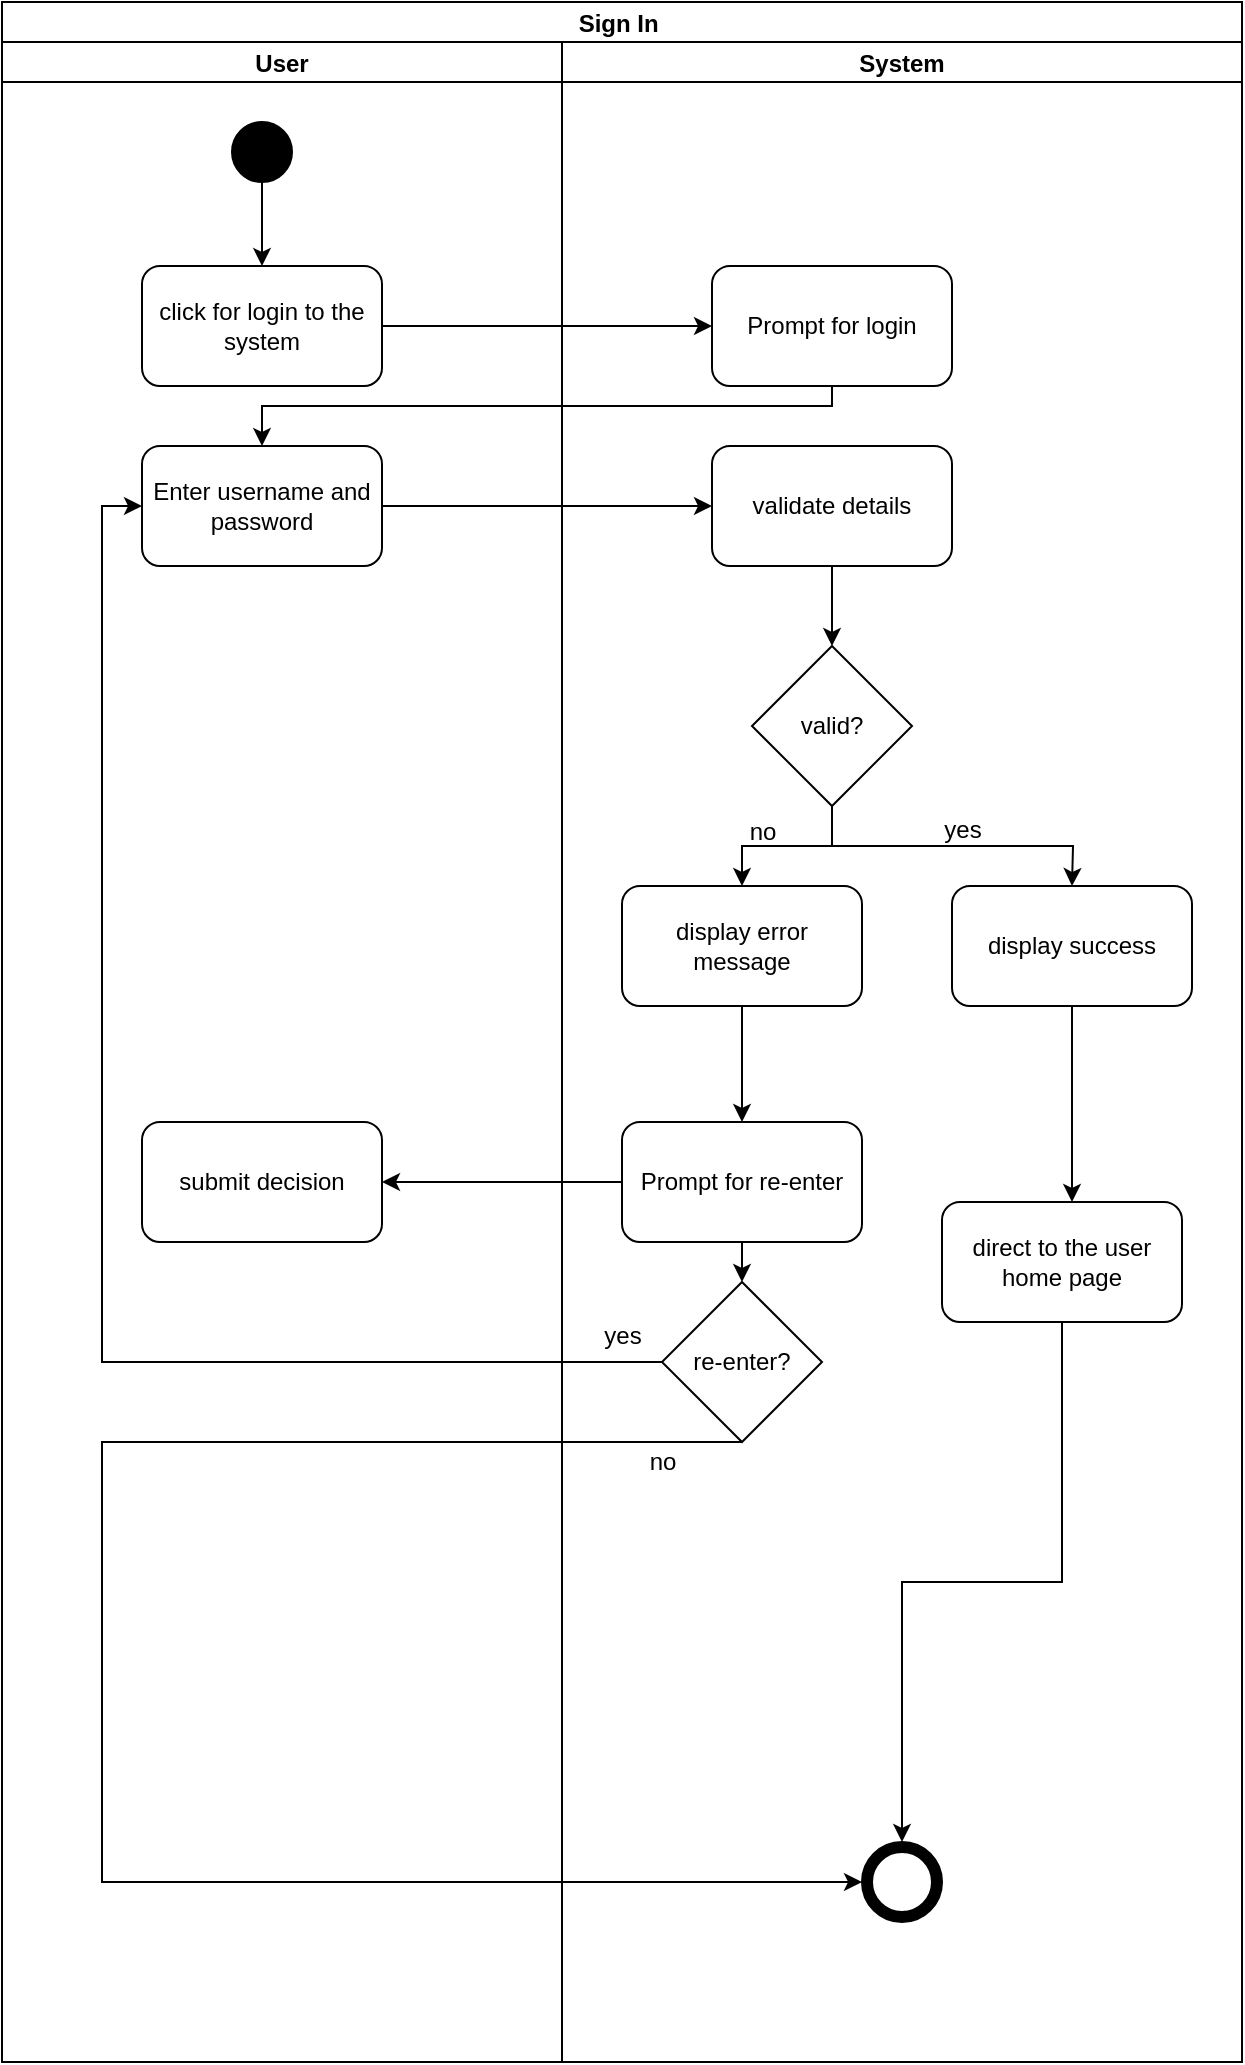 <mxfile>
    <diagram id="_gFV5FpjOeDn3R4akA5w" name="Page-1">
        <mxGraphModel dx="777" dy="1675" grid="0" gridSize="10" guides="1" tooltips="1" connect="1" arrows="1" fold="1" page="1" pageScale="1" pageWidth="850" pageHeight="1100" background="#ffffff" math="0" shadow="0">
            <root>
                <mxCell id="0"/>
                <mxCell id="1" parent="0"/>
                <mxCell id="2" value="Sign In " style="swimlane;childLayout=stackLayout;resizeParent=1;resizeParentMax=0;startSize=20;fillColor=none;" parent="1" vertex="1">
                    <mxGeometry x="210" y="-20" width="620" height="1030" as="geometry">
                        <mxRectangle x="220" y="60" width="60" height="20" as="alternateBounds"/>
                    </mxGeometry>
                </mxCell>
                <mxCell id="3" value="User" style="swimlane;startSize=20;" parent="2" vertex="1">
                    <mxGeometry y="20" width="280" height="1010" as="geometry"/>
                </mxCell>
                <mxCell id="6" value="click for login to the system" style="rounded=1;whiteSpace=wrap;html=1;fillColor=none;" parent="3" vertex="1">
                    <mxGeometry x="70" y="112" width="120" height="60" as="geometry"/>
                </mxCell>
                <mxCell id="8" value="Enter username and password" style="rounded=1;whiteSpace=wrap;html=1;fillColor=none;" parent="3" vertex="1">
                    <mxGeometry x="70" y="202" width="120" height="60" as="geometry"/>
                </mxCell>
                <mxCell id="26" value="submit decision" style="rounded=1;whiteSpace=wrap;html=1;fillColor=none;" parent="3" vertex="1">
                    <mxGeometry x="70" y="540" width="120" height="60" as="geometry"/>
                </mxCell>
                <mxCell id="34" style="edgeStyle=orthogonalEdgeStyle;rounded=0;orthogonalLoop=1;jettySize=auto;html=1;exitX=0.5;exitY=1;exitDx=0;exitDy=0;entryX=0.5;entryY=0;entryDx=0;entryDy=0;" parent="3" source="33" target="6" edge="1">
                    <mxGeometry relative="1" as="geometry"/>
                </mxCell>
                <mxCell id="33" value="" style="ellipse;whiteSpace=wrap;html=1;aspect=fixed;fillColor=#000000;" parent="3" vertex="1">
                    <mxGeometry x="115" y="40" width="30" height="30" as="geometry"/>
                </mxCell>
                <mxCell id="13" style="edgeStyle=orthogonalEdgeStyle;rounded=0;orthogonalLoop=1;jettySize=auto;html=1;exitX=1;exitY=0.5;exitDx=0;exitDy=0;entryX=0;entryY=0.5;entryDx=0;entryDy=0;" parent="2" source="6" target="7" edge="1">
                    <mxGeometry relative="1" as="geometry"/>
                </mxCell>
                <mxCell id="14" style="edgeStyle=orthogonalEdgeStyle;rounded=0;orthogonalLoop=1;jettySize=auto;html=1;exitX=0.5;exitY=1;exitDx=0;exitDy=0;entryX=0.5;entryY=0;entryDx=0;entryDy=0;" parent="2" source="7" target="8" edge="1">
                    <mxGeometry relative="1" as="geometry">
                        <Array as="points">
                            <mxPoint x="415" y="202"/>
                            <mxPoint x="130" y="202"/>
                        </Array>
                    </mxGeometry>
                </mxCell>
                <mxCell id="15" style="edgeStyle=orthogonalEdgeStyle;rounded=0;orthogonalLoop=1;jettySize=auto;html=1;exitX=1;exitY=0.5;exitDx=0;exitDy=0;entryX=0;entryY=0.5;entryDx=0;entryDy=0;" parent="2" source="8" target="9" edge="1">
                    <mxGeometry relative="1" as="geometry"/>
                </mxCell>
                <mxCell id="4" value="System" style="swimlane;startSize=20;" parent="2" vertex="1">
                    <mxGeometry x="280" y="20" width="340" height="1010" as="geometry"/>
                </mxCell>
                <mxCell id="7" value="Prompt for login" style="rounded=1;whiteSpace=wrap;html=1;fillColor=none;" parent="4" vertex="1">
                    <mxGeometry x="75" y="112" width="120" height="60" as="geometry"/>
                </mxCell>
                <mxCell id="16" style="edgeStyle=orthogonalEdgeStyle;rounded=0;orthogonalLoop=1;jettySize=auto;html=1;exitX=0.5;exitY=1;exitDx=0;exitDy=0;entryX=0.5;entryY=0;entryDx=0;entryDy=0;" parent="4" source="9" target="10" edge="1">
                    <mxGeometry relative="1" as="geometry"/>
                </mxCell>
                <mxCell id="9" value="validate details" style="rounded=1;whiteSpace=wrap;html=1;fillColor=none;" parent="4" vertex="1">
                    <mxGeometry x="75" y="202" width="120" height="60" as="geometry"/>
                </mxCell>
                <mxCell id="17" style="edgeStyle=orthogonalEdgeStyle;rounded=0;orthogonalLoop=1;jettySize=auto;html=1;exitX=0.5;exitY=1;exitDx=0;exitDy=0;entryX=0.5;entryY=0;entryDx=0;entryDy=0;" parent="4" source="10" target="11" edge="1">
                    <mxGeometry relative="1" as="geometry"/>
                </mxCell>
                <mxCell id="18" style="edgeStyle=orthogonalEdgeStyle;rounded=0;orthogonalLoop=1;jettySize=auto;html=1;exitX=0.5;exitY=1;exitDx=0;exitDy=0;entryX=0.5;entryY=0;entryDx=0;entryDy=0;" parent="4" source="10" edge="1">
                    <mxGeometry relative="1" as="geometry">
                        <mxPoint x="255" y="422" as="targetPoint"/>
                    </mxGeometry>
                </mxCell>
                <mxCell id="10" value="valid?" style="rhombus;whiteSpace=wrap;html=1;fillColor=none;" parent="4" vertex="1">
                    <mxGeometry x="95" y="302" width="80" height="80" as="geometry"/>
                </mxCell>
                <mxCell id="27" style="edgeStyle=orthogonalEdgeStyle;rounded=0;orthogonalLoop=1;jettySize=auto;html=1;exitX=0.5;exitY=1;exitDx=0;exitDy=0;entryX=0.5;entryY=0;entryDx=0;entryDy=0;" parent="4" source="11" target="25" edge="1">
                    <mxGeometry relative="1" as="geometry"/>
                </mxCell>
                <mxCell id="11" value="display error message" style="rounded=1;whiteSpace=wrap;html=1;fillColor=none;" parent="4" vertex="1">
                    <mxGeometry x="30" y="422" width="120" height="60" as="geometry"/>
                </mxCell>
                <mxCell id="43" style="edgeStyle=orthogonalEdgeStyle;rounded=0;orthogonalLoop=1;jettySize=auto;html=1;exitX=0.5;exitY=1;exitDx=0;exitDy=0;entryX=0.5;entryY=0;entryDx=0;entryDy=0;" parent="4" source="44" target="39" edge="1">
                    <mxGeometry relative="1" as="geometry"/>
                </mxCell>
                <mxCell id="45" style="edgeStyle=orthogonalEdgeStyle;rounded=0;orthogonalLoop=1;jettySize=auto;html=1;exitX=0.5;exitY=1;exitDx=0;exitDy=0;" parent="4" source="20" edge="1">
                    <mxGeometry relative="1" as="geometry">
                        <mxPoint x="255" y="580" as="targetPoint"/>
                    </mxGeometry>
                </mxCell>
                <mxCell id="20" value="display success" style="rounded=1;whiteSpace=wrap;html=1;fillColor=none;" parent="4" vertex="1">
                    <mxGeometry x="195" y="422" width="120" height="60" as="geometry"/>
                </mxCell>
                <mxCell id="30" style="edgeStyle=orthogonalEdgeStyle;rounded=0;orthogonalLoop=1;jettySize=auto;html=1;exitX=0.5;exitY=1;exitDx=0;exitDy=0;entryX=0.5;entryY=0;entryDx=0;entryDy=0;" parent="4" source="25" target="29" edge="1">
                    <mxGeometry relative="1" as="geometry"/>
                </mxCell>
                <mxCell id="25" value="Prompt for re-enter&lt;span style=&quot;color: rgba(0 , 0 , 0 , 0) ; font-family: monospace ; font-size: 0px&quot;&gt;%3CmxGraphModel%3E%3Croot%3E%3CmxCell%20id%3D%220%22%2F%3E%3CmxCell%20id%3D%221%22%20parent%3D%220%22%2F%3E%3CmxCell%20id%3D%222%22%20value%3D%22click%20for%20sign%20Up%20tho%20the%20system%22%20style%3D%22rounded%3D1%3BwhiteSpace%3Dwrap%3Bhtml%3D1%3BfillColor%3Dnone%3B%22%20vertex%3D%221%22%20parent%3D%221%22%3E%3CmxGeometry%20x%3D%22280%22%20y%3D%22110%22%20width%3D%22120%22%20height%3D%2260%22%20as%3D%22geometry%22%2F%3E%3C%2FmxCell%3E%3C%2Froot%3E%3C%2FmxGraphModel%3E&lt;/span&gt;" style="rounded=1;whiteSpace=wrap;html=1;fillColor=none;" parent="4" vertex="1">
                    <mxGeometry x="30" y="540" width="120" height="60" as="geometry"/>
                </mxCell>
                <mxCell id="41" style="edgeStyle=orthogonalEdgeStyle;rounded=0;orthogonalLoop=1;jettySize=auto;html=1;exitX=0.5;exitY=1;exitDx=0;exitDy=0;entryX=0;entryY=0.5;entryDx=0;entryDy=0;" parent="4" source="29" target="39" edge="1">
                    <mxGeometry relative="1" as="geometry">
                        <Array as="points">
                            <mxPoint x="-230" y="700"/>
                            <mxPoint x="-230" y="920"/>
                        </Array>
                    </mxGeometry>
                </mxCell>
                <mxCell id="29" value="re-enter?" style="rhombus;whiteSpace=wrap;html=1;fillColor=none;" parent="4" vertex="1">
                    <mxGeometry x="50" y="620" width="80" height="80" as="geometry"/>
                </mxCell>
                <mxCell id="39" value="" style="ellipse;whiteSpace=wrap;html=1;aspect=fixed;strokeWidth=1;fillColor=#000000;" parent="4" vertex="1">
                    <mxGeometry x="150" y="900" width="40" height="40" as="geometry"/>
                </mxCell>
                <mxCell id="40" value="" style="ellipse;whiteSpace=wrap;html=1;aspect=fixed;" parent="4" vertex="1">
                    <mxGeometry x="155" y="905" width="30" height="30" as="geometry"/>
                </mxCell>
                <mxCell id="44" value="direct to the user home page" style="rounded=1;whiteSpace=wrap;html=1;fillColor=none;" parent="4" vertex="1">
                    <mxGeometry x="190" y="580" width="120" height="60" as="geometry"/>
                </mxCell>
                <mxCell id="28" style="edgeStyle=orthogonalEdgeStyle;rounded=0;orthogonalLoop=1;jettySize=auto;html=1;exitX=0;exitY=0.5;exitDx=0;exitDy=0;entryX=1;entryY=0.5;entryDx=0;entryDy=0;" parent="2" source="25" target="26" edge="1">
                    <mxGeometry relative="1" as="geometry"/>
                </mxCell>
                <mxCell id="31" style="edgeStyle=orthogonalEdgeStyle;rounded=0;orthogonalLoop=1;jettySize=auto;html=1;exitX=0;exitY=0.5;exitDx=0;exitDy=0;entryX=0;entryY=0.5;entryDx=0;entryDy=0;" parent="2" source="29" target="8" edge="1">
                    <mxGeometry relative="1" as="geometry"/>
                </mxCell>
                <mxCell id="23" value="yes" style="text;html=1;align=center;verticalAlign=middle;resizable=0;points=[];autosize=1;strokeColor=none;" parent="1" vertex="1">
                    <mxGeometry x="675" y="384" width="30" height="20" as="geometry"/>
                </mxCell>
                <mxCell id="24" value="no" style="text;html=1;align=center;verticalAlign=middle;resizable=0;points=[];autosize=1;strokeColor=none;" parent="1" vertex="1">
                    <mxGeometry x="575" y="385" width="30" height="20" as="geometry"/>
                </mxCell>
                <mxCell id="32" value="yes" style="text;html=1;align=center;verticalAlign=middle;resizable=0;points=[];autosize=1;strokeColor=none;" parent="1" vertex="1">
                    <mxGeometry x="505" y="637" width="30" height="20" as="geometry"/>
                </mxCell>
                <mxCell id="42" value="no" style="text;html=1;align=center;verticalAlign=middle;resizable=0;points=[];autosize=1;strokeColor=none;" parent="1" vertex="1">
                    <mxGeometry x="525" y="700" width="30" height="20" as="geometry"/>
                </mxCell>
            </root>
        </mxGraphModel>
    </diagram>
</mxfile>